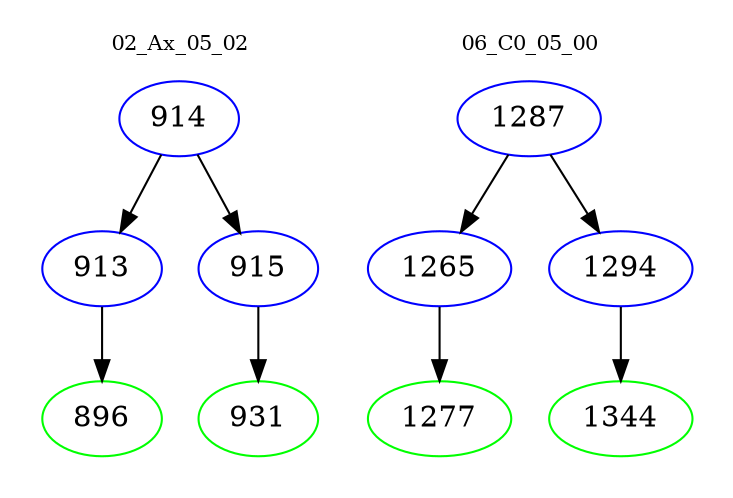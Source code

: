 digraph{
subgraph cluster_0 {
color = white
label = "02_Ax_05_02";
fontsize=10;
T0_914 [label="914", color="blue"]
T0_914 -> T0_913 [color="black"]
T0_913 [label="913", color="blue"]
T0_913 -> T0_896 [color="black"]
T0_896 [label="896", color="green"]
T0_914 -> T0_915 [color="black"]
T0_915 [label="915", color="blue"]
T0_915 -> T0_931 [color="black"]
T0_931 [label="931", color="green"]
}
subgraph cluster_1 {
color = white
label = "06_C0_05_00";
fontsize=10;
T1_1287 [label="1287", color="blue"]
T1_1287 -> T1_1265 [color="black"]
T1_1265 [label="1265", color="blue"]
T1_1265 -> T1_1277 [color="black"]
T1_1277 [label="1277", color="green"]
T1_1287 -> T1_1294 [color="black"]
T1_1294 [label="1294", color="blue"]
T1_1294 -> T1_1344 [color="black"]
T1_1344 [label="1344", color="green"]
}
}
